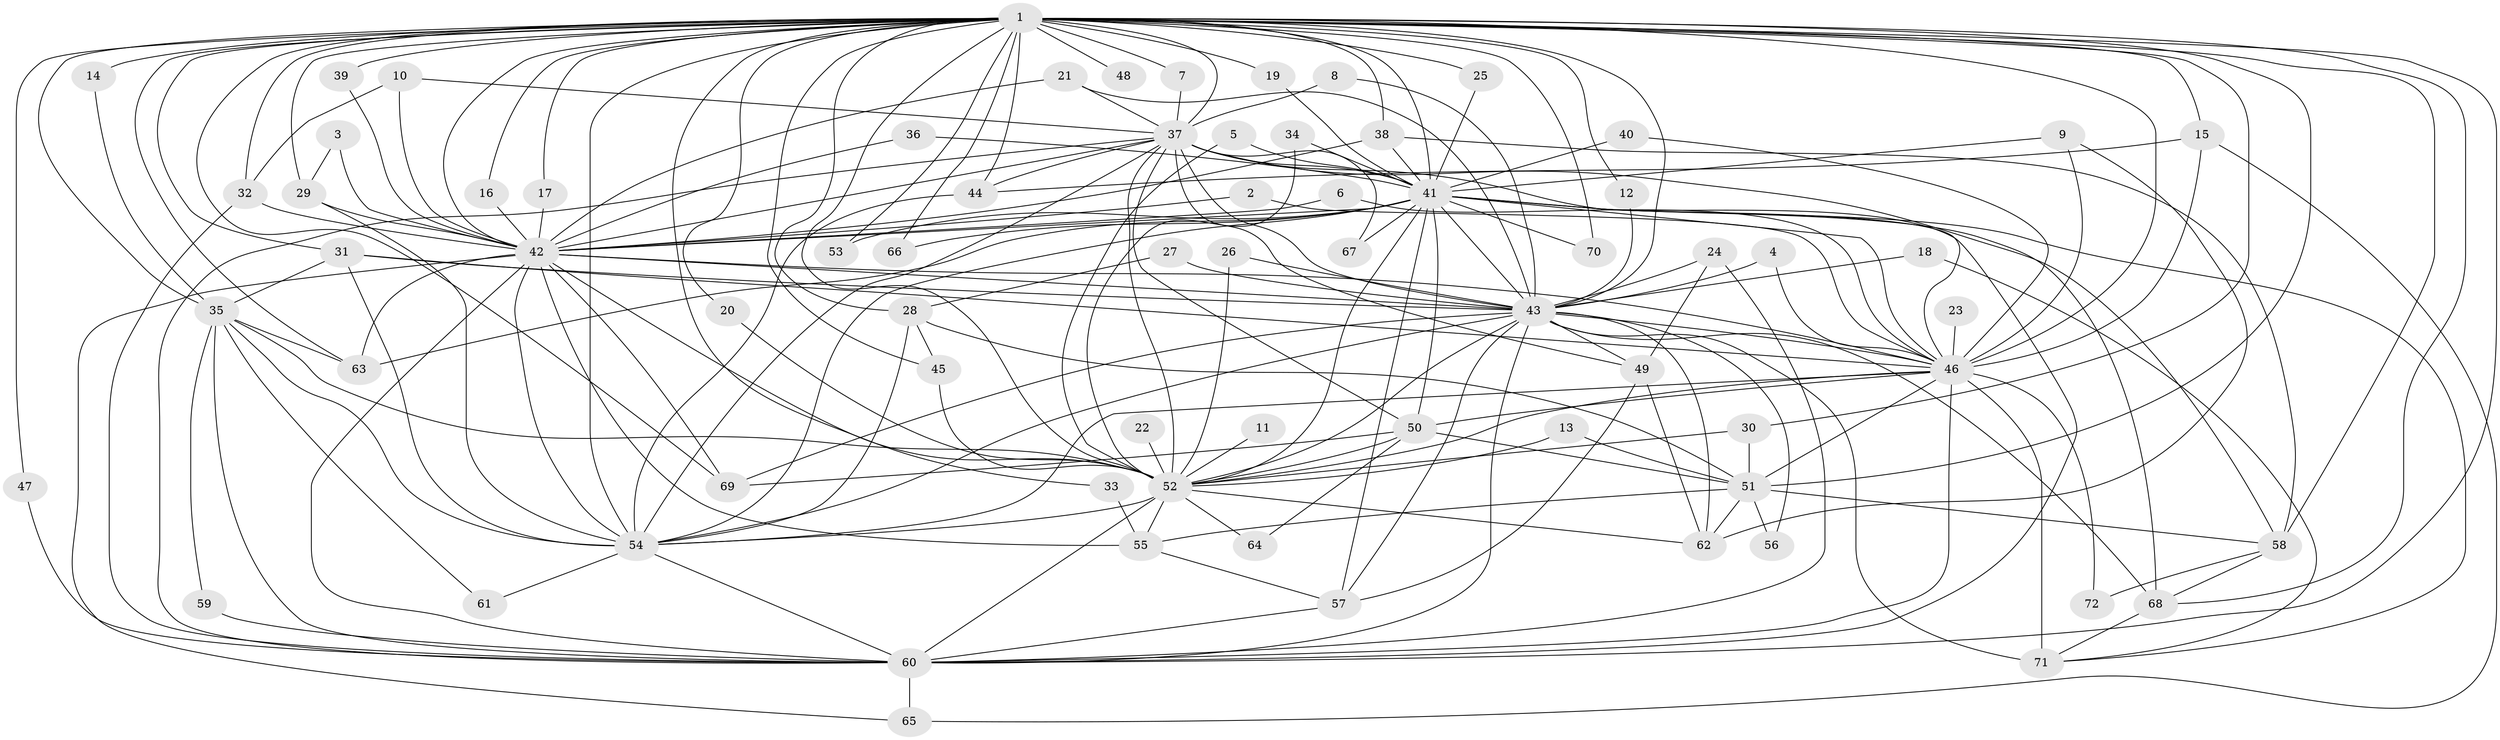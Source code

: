 // original degree distribution, {26: 0.006944444444444444, 34: 0.006944444444444444, 25: 0.006944444444444444, 28: 0.006944444444444444, 32: 0.013888888888888888, 18: 0.006944444444444444, 16: 0.006944444444444444, 20: 0.006944444444444444, 30: 0.006944444444444444, 9: 0.006944444444444444, 5: 0.041666666666666664, 2: 0.6041666666666666, 6: 0.034722222222222224, 4: 0.09027777777777778, 3: 0.14583333333333334, 7: 0.006944444444444444}
// Generated by graph-tools (version 1.1) at 2025/25/03/09/25 03:25:41]
// undirected, 72 vertices, 195 edges
graph export_dot {
graph [start="1"]
  node [color=gray90,style=filled];
  1;
  2;
  3;
  4;
  5;
  6;
  7;
  8;
  9;
  10;
  11;
  12;
  13;
  14;
  15;
  16;
  17;
  18;
  19;
  20;
  21;
  22;
  23;
  24;
  25;
  26;
  27;
  28;
  29;
  30;
  31;
  32;
  33;
  34;
  35;
  36;
  37;
  38;
  39;
  40;
  41;
  42;
  43;
  44;
  45;
  46;
  47;
  48;
  49;
  50;
  51;
  52;
  53;
  54;
  55;
  56;
  57;
  58;
  59;
  60;
  61;
  62;
  63;
  64;
  65;
  66;
  67;
  68;
  69;
  70;
  71;
  72;
  1 -- 7 [weight=1.0];
  1 -- 12 [weight=1.0];
  1 -- 14 [weight=1.0];
  1 -- 15 [weight=1.0];
  1 -- 16 [weight=1.0];
  1 -- 17 [weight=1.0];
  1 -- 19 [weight=1.0];
  1 -- 20 [weight=1.0];
  1 -- 25 [weight=1.0];
  1 -- 28 [weight=2.0];
  1 -- 29 [weight=2.0];
  1 -- 30 [weight=1.0];
  1 -- 31 [weight=2.0];
  1 -- 32 [weight=1.0];
  1 -- 33 [weight=1.0];
  1 -- 35 [weight=1.0];
  1 -- 37 [weight=2.0];
  1 -- 38 [weight=2.0];
  1 -- 39 [weight=1.0];
  1 -- 41 [weight=3.0];
  1 -- 42 [weight=3.0];
  1 -- 43 [weight=2.0];
  1 -- 44 [weight=2.0];
  1 -- 45 [weight=1.0];
  1 -- 46 [weight=2.0];
  1 -- 47 [weight=1.0];
  1 -- 48 [weight=2.0];
  1 -- 51 [weight=1.0];
  1 -- 52 [weight=2.0];
  1 -- 53 [weight=1.0];
  1 -- 54 [weight=2.0];
  1 -- 58 [weight=2.0];
  1 -- 60 [weight=2.0];
  1 -- 63 [weight=1.0];
  1 -- 66 [weight=1.0];
  1 -- 68 [weight=1.0];
  1 -- 69 [weight=1.0];
  1 -- 70 [weight=1.0];
  2 -- 42 [weight=1.0];
  2 -- 46 [weight=1.0];
  3 -- 29 [weight=1.0];
  3 -- 42 [weight=1.0];
  4 -- 43 [weight=1.0];
  4 -- 46 [weight=1.0];
  5 -- 41 [weight=1.0];
  5 -- 52 [weight=1.0];
  6 -- 42 [weight=1.0];
  6 -- 46 [weight=1.0];
  7 -- 37 [weight=1.0];
  8 -- 37 [weight=1.0];
  8 -- 43 [weight=1.0];
  9 -- 41 [weight=1.0];
  9 -- 46 [weight=1.0];
  9 -- 62 [weight=1.0];
  10 -- 32 [weight=1.0];
  10 -- 37 [weight=1.0];
  10 -- 42 [weight=1.0];
  11 -- 52 [weight=1.0];
  12 -- 43 [weight=1.0];
  13 -- 51 [weight=1.0];
  13 -- 52 [weight=1.0];
  14 -- 35 [weight=1.0];
  15 -- 44 [weight=1.0];
  15 -- 46 [weight=1.0];
  15 -- 65 [weight=1.0];
  16 -- 42 [weight=1.0];
  17 -- 42 [weight=1.0];
  18 -- 43 [weight=1.0];
  18 -- 71 [weight=1.0];
  19 -- 41 [weight=1.0];
  20 -- 52 [weight=1.0];
  21 -- 37 [weight=1.0];
  21 -- 42 [weight=2.0];
  21 -- 43 [weight=1.0];
  22 -- 52 [weight=1.0];
  23 -- 46 [weight=1.0];
  24 -- 43 [weight=1.0];
  24 -- 49 [weight=1.0];
  24 -- 60 [weight=1.0];
  25 -- 41 [weight=1.0];
  26 -- 43 [weight=1.0];
  26 -- 52 [weight=1.0];
  27 -- 28 [weight=1.0];
  27 -- 43 [weight=1.0];
  28 -- 45 [weight=1.0];
  28 -- 51 [weight=1.0];
  28 -- 54 [weight=1.0];
  29 -- 42 [weight=2.0];
  29 -- 54 [weight=1.0];
  30 -- 51 [weight=1.0];
  30 -- 52 [weight=1.0];
  31 -- 35 [weight=1.0];
  31 -- 43 [weight=1.0];
  31 -- 46 [weight=2.0];
  31 -- 54 [weight=1.0];
  32 -- 42 [weight=1.0];
  32 -- 60 [weight=1.0];
  33 -- 55 [weight=1.0];
  34 -- 41 [weight=1.0];
  34 -- 52 [weight=1.0];
  35 -- 52 [weight=1.0];
  35 -- 54 [weight=1.0];
  35 -- 59 [weight=1.0];
  35 -- 60 [weight=1.0];
  35 -- 61 [weight=1.0];
  35 -- 63 [weight=1.0];
  36 -- 41 [weight=1.0];
  36 -- 42 [weight=1.0];
  37 -- 41 [weight=2.0];
  37 -- 42 [weight=1.0];
  37 -- 43 [weight=2.0];
  37 -- 44 [weight=1.0];
  37 -- 46 [weight=1.0];
  37 -- 49 [weight=1.0];
  37 -- 50 [weight=1.0];
  37 -- 52 [weight=1.0];
  37 -- 54 [weight=1.0];
  37 -- 58 [weight=1.0];
  37 -- 60 [weight=1.0];
  37 -- 67 [weight=1.0];
  38 -- 41 [weight=2.0];
  38 -- 42 [weight=1.0];
  38 -- 58 [weight=1.0];
  39 -- 42 [weight=1.0];
  40 -- 41 [weight=2.0];
  40 -- 46 [weight=2.0];
  41 -- 42 [weight=2.0];
  41 -- 43 [weight=1.0];
  41 -- 46 [weight=1.0];
  41 -- 50 [weight=1.0];
  41 -- 52 [weight=2.0];
  41 -- 53 [weight=1.0];
  41 -- 54 [weight=2.0];
  41 -- 57 [weight=2.0];
  41 -- 60 [weight=1.0];
  41 -- 63 [weight=1.0];
  41 -- 66 [weight=1.0];
  41 -- 67 [weight=1.0];
  41 -- 68 [weight=1.0];
  41 -- 70 [weight=1.0];
  41 -- 71 [weight=1.0];
  42 -- 43 [weight=2.0];
  42 -- 46 [weight=1.0];
  42 -- 52 [weight=2.0];
  42 -- 54 [weight=1.0];
  42 -- 55 [weight=2.0];
  42 -- 60 [weight=2.0];
  42 -- 63 [weight=1.0];
  42 -- 65 [weight=1.0];
  42 -- 69 [weight=2.0];
  43 -- 46 [weight=1.0];
  43 -- 49 [weight=1.0];
  43 -- 52 [weight=2.0];
  43 -- 54 [weight=1.0];
  43 -- 56 [weight=1.0];
  43 -- 57 [weight=1.0];
  43 -- 60 [weight=1.0];
  43 -- 62 [weight=1.0];
  43 -- 68 [weight=2.0];
  43 -- 69 [weight=1.0];
  43 -- 71 [weight=2.0];
  44 -- 54 [weight=1.0];
  45 -- 52 [weight=2.0];
  46 -- 50 [weight=1.0];
  46 -- 51 [weight=1.0];
  46 -- 52 [weight=1.0];
  46 -- 54 [weight=1.0];
  46 -- 60 [weight=1.0];
  46 -- 71 [weight=2.0];
  46 -- 72 [weight=1.0];
  47 -- 60 [weight=1.0];
  49 -- 57 [weight=1.0];
  49 -- 62 [weight=1.0];
  50 -- 51 [weight=1.0];
  50 -- 52 [weight=1.0];
  50 -- 64 [weight=1.0];
  50 -- 69 [weight=1.0];
  51 -- 55 [weight=1.0];
  51 -- 56 [weight=1.0];
  51 -- 58 [weight=1.0];
  51 -- 62 [weight=1.0];
  52 -- 54 [weight=1.0];
  52 -- 55 [weight=1.0];
  52 -- 60 [weight=1.0];
  52 -- 62 [weight=1.0];
  52 -- 64 [weight=1.0];
  54 -- 60 [weight=1.0];
  54 -- 61 [weight=1.0];
  55 -- 57 [weight=1.0];
  57 -- 60 [weight=1.0];
  58 -- 68 [weight=1.0];
  58 -- 72 [weight=1.0];
  59 -- 60 [weight=1.0];
  60 -- 65 [weight=2.0];
  68 -- 71 [weight=1.0];
}
